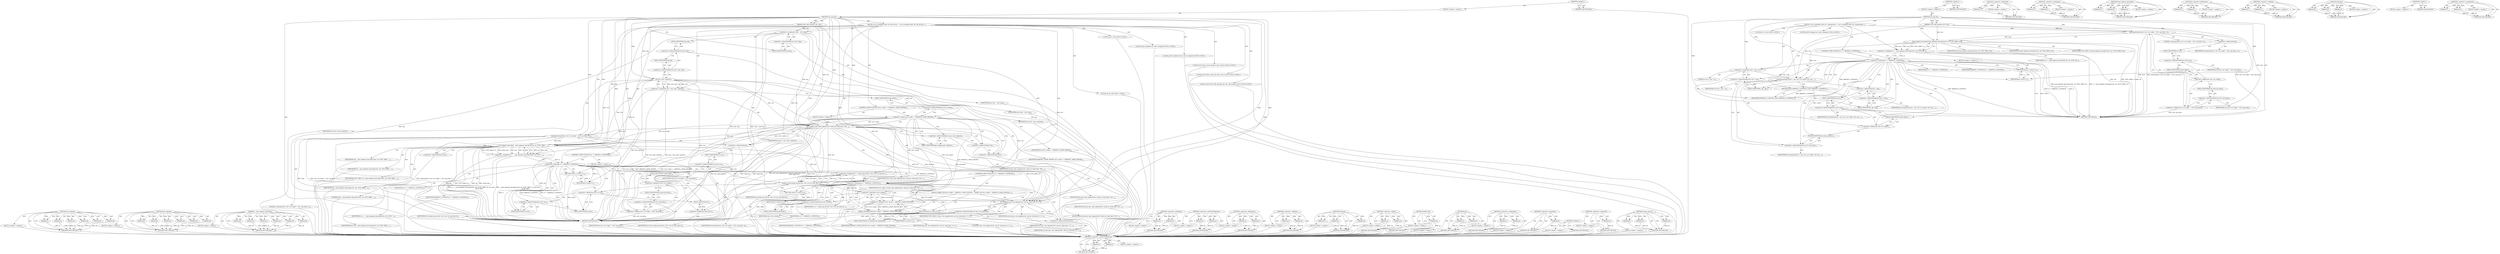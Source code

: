 digraph "assign_eip_far" {
vulnerable_100 [label=<(METHOD,&lt;operator&gt;.indirectFieldAccess)>];
vulnerable_101 [label=<(PARAM,p1)>];
vulnerable_102 [label=<(PARAM,p2)>];
vulnerable_103 [label=<(BLOCK,&lt;empty&gt;,&lt;empty&gt;)>];
vulnerable_104 [label=<(METHOD_RETURN,ANY)>];
vulnerable_6 [label=<(METHOD,&lt;global&gt;)<SUB>1</SUB>>];
vulnerable_7 [label=<(BLOCK,&lt;empty&gt;,&lt;empty&gt;)<SUB>1</SUB>>];
vulnerable_8 [label=<(METHOD,em_jmp_far)<SUB>1</SUB>>];
vulnerable_9 [label=<(PARAM,struct x86_emulate_ctxt *ctxt)<SUB>1</SUB>>];
vulnerable_10 [label=<(BLOCK,{
 	int rc;
	unsigned short sel;
 
 	memcpy(&amp;se...,{
 	int rc;
	unsigned short sel;
 
 	memcpy(&amp;se...)<SUB>2</SUB>>];
vulnerable_11 [label="<(LOCAL,int rc: int)<SUB>3</SUB>>"];
vulnerable_12 [label="<(LOCAL,short unsigned sel: short unsigned)<SUB>4</SUB>>"];
vulnerable_13 [label=<(memcpy,memcpy(&amp;sel, ctxt-&gt;src.valptr + ctxt-&gt;op_bytes, 2))<SUB>6</SUB>>];
vulnerable_14 [label=<(&lt;operator&gt;.addressOf,&amp;sel)<SUB>6</SUB>>];
vulnerable_15 [label=<(IDENTIFIER,sel,memcpy(&amp;sel, ctxt-&gt;src.valptr + ctxt-&gt;op_bytes, 2))<SUB>6</SUB>>];
vulnerable_16 [label=<(&lt;operator&gt;.addition,ctxt-&gt;src.valptr + ctxt-&gt;op_bytes)<SUB>6</SUB>>];
vulnerable_17 [label=<(&lt;operator&gt;.fieldAccess,ctxt-&gt;src.valptr)<SUB>6</SUB>>];
vulnerable_18 [label=<(&lt;operator&gt;.indirectFieldAccess,ctxt-&gt;src)<SUB>6</SUB>>];
vulnerable_19 [label=<(IDENTIFIER,ctxt,ctxt-&gt;src.valptr + ctxt-&gt;op_bytes)<SUB>6</SUB>>];
vulnerable_20 [label=<(FIELD_IDENTIFIER,src,src)<SUB>6</SUB>>];
vulnerable_21 [label=<(FIELD_IDENTIFIER,valptr,valptr)<SUB>6</SUB>>];
vulnerable_22 [label=<(&lt;operator&gt;.indirectFieldAccess,ctxt-&gt;op_bytes)<SUB>6</SUB>>];
vulnerable_23 [label=<(IDENTIFIER,ctxt,ctxt-&gt;src.valptr + ctxt-&gt;op_bytes)<SUB>6</SUB>>];
vulnerable_24 [label=<(FIELD_IDENTIFIER,op_bytes,op_bytes)<SUB>6</SUB>>];
vulnerable_25 [label=<(LITERAL,2,memcpy(&amp;sel, ctxt-&gt;src.valptr + ctxt-&gt;op_bytes, 2))<SUB>6</SUB>>];
vulnerable_26 [label=<(&lt;operator&gt;.assignment,rc = load_segment_descriptor(ctxt, sel, VCPU_SR...)<SUB>8</SUB>>];
vulnerable_27 [label=<(IDENTIFIER,rc,rc = load_segment_descriptor(ctxt, sel, VCPU_SR...)<SUB>8</SUB>>];
vulnerable_28 [label=<(load_segment_descriptor,load_segment_descriptor(ctxt, sel, VCPU_SREG_CS))<SUB>8</SUB>>];
vulnerable_29 [label=<(IDENTIFIER,ctxt,load_segment_descriptor(ctxt, sel, VCPU_SREG_CS))<SUB>8</SUB>>];
vulnerable_30 [label=<(IDENTIFIER,sel,load_segment_descriptor(ctxt, sel, VCPU_SREG_CS))<SUB>8</SUB>>];
vulnerable_31 [label=<(IDENTIFIER,VCPU_SREG_CS,load_segment_descriptor(ctxt, sel, VCPU_SREG_CS))<SUB>8</SUB>>];
vulnerable_32 [label=<(CONTROL_STRUCTURE,IF,if (rc != X86EMUL_CONTINUE))<SUB>9</SUB>>];
vulnerable_33 [label=<(&lt;operator&gt;.notEquals,rc != X86EMUL_CONTINUE)<SUB>9</SUB>>];
vulnerable_34 [label=<(IDENTIFIER,rc,rc != X86EMUL_CONTINUE)<SUB>9</SUB>>];
vulnerable_35 [label=<(IDENTIFIER,X86EMUL_CONTINUE,rc != X86EMUL_CONTINUE)<SUB>9</SUB>>];
vulnerable_36 [label=<(BLOCK,&lt;empty&gt;,&lt;empty&gt;)<SUB>10</SUB>>];
vulnerable_37 [label=<(RETURN,return rc;,return rc;)<SUB>10</SUB>>];
vulnerable_38 [label=<(IDENTIFIER,rc,return rc;)<SUB>10</SUB>>];
vulnerable_39 [label=<(&lt;operator&gt;.assignment,ctxt-&gt;_eip = 0)<SUB>12</SUB>>];
vulnerable_40 [label=<(&lt;operator&gt;.indirectFieldAccess,ctxt-&gt;_eip)<SUB>12</SUB>>];
vulnerable_41 [label=<(IDENTIFIER,ctxt,ctxt-&gt;_eip = 0)<SUB>12</SUB>>];
vulnerable_42 [label=<(FIELD_IDENTIFIER,_eip,_eip)<SUB>12</SUB>>];
vulnerable_43 [label=<(LITERAL,0,ctxt-&gt;_eip = 0)<SUB>12</SUB>>];
vulnerable_44 [label=<(memcpy,memcpy(&amp;ctxt-&gt;_eip, ctxt-&gt;src.valptr, ctxt-&gt;op_...)<SUB>13</SUB>>];
vulnerable_45 [label=<(&lt;operator&gt;.addressOf,&amp;ctxt-&gt;_eip)<SUB>13</SUB>>];
vulnerable_46 [label=<(&lt;operator&gt;.indirectFieldAccess,ctxt-&gt;_eip)<SUB>13</SUB>>];
vulnerable_47 [label=<(IDENTIFIER,ctxt,memcpy(&amp;ctxt-&gt;_eip, ctxt-&gt;src.valptr, ctxt-&gt;op_...)<SUB>13</SUB>>];
vulnerable_48 [label=<(FIELD_IDENTIFIER,_eip,_eip)<SUB>13</SUB>>];
vulnerable_49 [label=<(&lt;operator&gt;.fieldAccess,ctxt-&gt;src.valptr)<SUB>13</SUB>>];
vulnerable_50 [label=<(&lt;operator&gt;.indirectFieldAccess,ctxt-&gt;src)<SUB>13</SUB>>];
vulnerable_51 [label=<(IDENTIFIER,ctxt,memcpy(&amp;ctxt-&gt;_eip, ctxt-&gt;src.valptr, ctxt-&gt;op_...)<SUB>13</SUB>>];
vulnerable_52 [label=<(FIELD_IDENTIFIER,src,src)<SUB>13</SUB>>];
vulnerable_53 [label=<(FIELD_IDENTIFIER,valptr,valptr)<SUB>13</SUB>>];
vulnerable_54 [label=<(&lt;operator&gt;.indirectFieldAccess,ctxt-&gt;op_bytes)<SUB>13</SUB>>];
vulnerable_55 [label=<(IDENTIFIER,ctxt,memcpy(&amp;ctxt-&gt;_eip, ctxt-&gt;src.valptr, ctxt-&gt;op_...)<SUB>13</SUB>>];
vulnerable_56 [label=<(FIELD_IDENTIFIER,op_bytes,op_bytes)<SUB>13</SUB>>];
vulnerable_57 [label=<(RETURN,return X86EMUL_CONTINUE;,return X86EMUL_CONTINUE;)<SUB>14</SUB>>];
vulnerable_58 [label=<(IDENTIFIER,X86EMUL_CONTINUE,return X86EMUL_CONTINUE;)<SUB>14</SUB>>];
vulnerable_59 [label=<(METHOD_RETURN,int)<SUB>1</SUB>>];
vulnerable_61 [label=<(METHOD_RETURN,ANY)<SUB>1</SUB>>];
vulnerable_86 [label=<(METHOD,&lt;operator&gt;.addressOf)>];
vulnerable_87 [label=<(PARAM,p1)>];
vulnerable_88 [label=<(BLOCK,&lt;empty&gt;,&lt;empty&gt;)>];
vulnerable_89 [label=<(METHOD_RETURN,ANY)>];
vulnerable_116 [label=<(METHOD,&lt;operator&gt;.notEquals)>];
vulnerable_117 [label=<(PARAM,p1)>];
vulnerable_118 [label=<(PARAM,p2)>];
vulnerable_119 [label=<(BLOCK,&lt;empty&gt;,&lt;empty&gt;)>];
vulnerable_120 [label=<(METHOD_RETURN,ANY)>];
vulnerable_110 [label=<(METHOD,load_segment_descriptor)>];
vulnerable_111 [label=<(PARAM,p1)>];
vulnerable_112 [label=<(PARAM,p2)>];
vulnerable_113 [label=<(PARAM,p3)>];
vulnerable_114 [label=<(BLOCK,&lt;empty&gt;,&lt;empty&gt;)>];
vulnerable_115 [label=<(METHOD_RETURN,ANY)>];
vulnerable_95 [label=<(METHOD,&lt;operator&gt;.fieldAccess)>];
vulnerable_96 [label=<(PARAM,p1)>];
vulnerable_97 [label=<(PARAM,p2)>];
vulnerable_98 [label=<(BLOCK,&lt;empty&gt;,&lt;empty&gt;)>];
vulnerable_99 [label=<(METHOD_RETURN,ANY)>];
vulnerable_90 [label=<(METHOD,&lt;operator&gt;.addition)>];
vulnerable_91 [label=<(PARAM,p1)>];
vulnerable_92 [label=<(PARAM,p2)>];
vulnerable_93 [label=<(BLOCK,&lt;empty&gt;,&lt;empty&gt;)>];
vulnerable_94 [label=<(METHOD_RETURN,ANY)>];
vulnerable_80 [label=<(METHOD,memcpy)>];
vulnerable_81 [label=<(PARAM,p1)>];
vulnerable_82 [label=<(PARAM,p2)>];
vulnerable_83 [label=<(PARAM,p3)>];
vulnerable_84 [label=<(BLOCK,&lt;empty&gt;,&lt;empty&gt;)>];
vulnerable_85 [label=<(METHOD_RETURN,ANY)>];
vulnerable_74 [label=<(METHOD,&lt;global&gt;)<SUB>1</SUB>>];
vulnerable_75 [label=<(BLOCK,&lt;empty&gt;,&lt;empty&gt;)>];
vulnerable_76 [label=<(METHOD_RETURN,ANY)>];
vulnerable_105 [label=<(METHOD,&lt;operator&gt;.assignment)>];
vulnerable_106 [label=<(PARAM,p1)>];
vulnerable_107 [label=<(PARAM,p2)>];
vulnerable_108 [label=<(BLOCK,&lt;empty&gt;,&lt;empty&gt;)>];
vulnerable_109 [label=<(METHOD_RETURN,ANY)>];
fixed_224 [label=<(METHOD,set_segment)>];
fixed_225 [label=<(PARAM,p1)>];
fixed_226 [label=<(PARAM,p2)>];
fixed_227 [label=<(PARAM,p3)>];
fixed_228 [label=<(PARAM,p4)>];
fixed_229 [label=<(PARAM,p5)>];
fixed_230 [label=<(PARAM,p6)>];
fixed_231 [label=<(BLOCK,&lt;empty&gt;,&lt;empty&gt;)>];
fixed_232 [label=<(METHOD_RETURN,ANY)>];
fixed_167 [label=<(METHOD,get_segment)>];
fixed_168 [label=<(PARAM,p1)>];
fixed_169 [label=<(PARAM,p2)>];
fixed_170 [label=<(PARAM,p3)>];
fixed_171 [label=<(PARAM,p4)>];
fixed_172 [label=<(PARAM,p5)>];
fixed_173 [label=<(PARAM,p6)>];
fixed_174 [label=<(BLOCK,&lt;empty&gt;,&lt;empty&gt;)>];
fixed_175 [label=<(METHOD_RETURN,ANY)>];
fixed_196 [label=<(METHOD,__load_segment_descriptor)>];
fixed_197 [label=<(PARAM,p1)>];
fixed_198 [label=<(PARAM,p2)>];
fixed_199 [label=<(PARAM,p3)>];
fixed_200 [label=<(PARAM,p4)>];
fixed_201 [label=<(PARAM,p5)>];
fixed_202 [label=<(PARAM,p6)>];
fixed_203 [label=<(BLOCK,&lt;empty&gt;,&lt;empty&gt;)>];
fixed_204 [label=<(METHOD_RETURN,ANY)>];
fixed_6 [label=<(METHOD,&lt;global&gt;)<SUB>1</SUB>>];
fixed_7 [label=<(BLOCK,&lt;empty&gt;,&lt;empty&gt;)<SUB>1</SUB>>];
fixed_8 [label=<(METHOD,em_jmp_far)<SUB>1</SUB>>];
fixed_9 [label=<(PARAM,struct x86_emulate_ctxt *ctxt)<SUB>1</SUB>>];
fixed_10 [label=<(BLOCK,{
 	int rc;
	unsigned short sel, old_sel;
	stru...,{
 	int rc;
	unsigned short sel, old_sel;
	stru...)<SUB>2</SUB>>];
fixed_11 [label="<(LOCAL,int rc: int)<SUB>3</SUB>>"];
fixed_12 [label="<(LOCAL,short unsigned sel: short unsigned)<SUB>4</SUB>>"];
fixed_13 [label="<(LOCAL,short unsigned old_sel: short unsigned)<SUB>4</SUB>>"];
fixed_14 [label="<(LOCAL,struct desc_struct old_desc: desc_struct)<SUB>5</SUB>>"];
fixed_15 [label="<(LOCAL,struct desc_struct new_desc: desc_struct)<SUB>5</SUB>>"];
fixed_16 [label="<(LOCAL,const struct x86_emulate_ops* ops: x86_emulate_ops*)<SUB>6</SUB>>"];
fixed_17 [label=<(&lt;operator&gt;.assignment,*ops = ctxt-&gt;ops)<SUB>6</SUB>>];
fixed_18 [label=<(IDENTIFIER,ops,*ops = ctxt-&gt;ops)<SUB>6</SUB>>];
fixed_19 [label=<(&lt;operator&gt;.indirectFieldAccess,ctxt-&gt;ops)<SUB>6</SUB>>];
fixed_20 [label=<(IDENTIFIER,ctxt,*ops = ctxt-&gt;ops)<SUB>6</SUB>>];
fixed_21 [label=<(FIELD_IDENTIFIER,ops,ops)<SUB>6</SUB>>];
fixed_22 [label="<(LOCAL,u8 cpl: u8)<SUB>7</SUB>>"];
fixed_23 [label=<(&lt;operator&gt;.assignment,cpl = ctxt-&gt;ops-&gt;cpl(ctxt))<SUB>7</SUB>>];
fixed_24 [label=<(IDENTIFIER,cpl,cpl = ctxt-&gt;ops-&gt;cpl(ctxt))<SUB>7</SUB>>];
fixed_25 [label=<(cpl,ctxt-&gt;ops-&gt;cpl(ctxt))<SUB>7</SUB>>];
fixed_26 [label=<(&lt;operator&gt;.indirectFieldAccess,ctxt-&gt;ops-&gt;cpl)<SUB>7</SUB>>];
fixed_27 [label=<(&lt;operator&gt;.indirectFieldAccess,ctxt-&gt;ops)<SUB>7</SUB>>];
fixed_28 [label=<(IDENTIFIER,ctxt,ctxt-&gt;ops-&gt;cpl(ctxt))<SUB>7</SUB>>];
fixed_29 [label=<(FIELD_IDENTIFIER,ops,ops)<SUB>7</SUB>>];
fixed_30 [label=<(FIELD_IDENTIFIER,cpl,cpl)<SUB>7</SUB>>];
fixed_31 [label=<(IDENTIFIER,ctxt,ctxt-&gt;ops-&gt;cpl(ctxt))<SUB>7</SUB>>];
fixed_32 [label=<(CONTROL_STRUCTURE,IF,if (ctxt-&gt;mode == X86EMUL_MODE_PROT64))<SUB>10</SUB>>];
fixed_33 [label=<(&lt;operator&gt;.equals,ctxt-&gt;mode == X86EMUL_MODE_PROT64)<SUB>10</SUB>>];
fixed_34 [label=<(&lt;operator&gt;.indirectFieldAccess,ctxt-&gt;mode)<SUB>10</SUB>>];
fixed_35 [label=<(IDENTIFIER,ctxt,ctxt-&gt;mode == X86EMUL_MODE_PROT64)<SUB>10</SUB>>];
fixed_36 [label=<(FIELD_IDENTIFIER,mode,mode)<SUB>10</SUB>>];
fixed_37 [label=<(IDENTIFIER,X86EMUL_MODE_PROT64,ctxt-&gt;mode == X86EMUL_MODE_PROT64)<SUB>10</SUB>>];
fixed_38 [label=<(BLOCK,&lt;empty&gt;,&lt;empty&gt;)<SUB>11</SUB>>];
fixed_39 [label=<(get_segment,ops-&gt;get_segment(ctxt, &amp;old_sel, &amp;old_desc, NUL...)<SUB>11</SUB>>];
fixed_40 [label=<(&lt;operator&gt;.indirectFieldAccess,ops-&gt;get_segment)<SUB>11</SUB>>];
fixed_41 [label=<(IDENTIFIER,ops,ops-&gt;get_segment(ctxt, &amp;old_sel, &amp;old_desc, NUL...)<SUB>11</SUB>>];
fixed_42 [label=<(FIELD_IDENTIFIER,get_segment,get_segment)<SUB>11</SUB>>];
fixed_43 [label=<(IDENTIFIER,ctxt,ops-&gt;get_segment(ctxt, &amp;old_sel, &amp;old_desc, NUL...)<SUB>11</SUB>>];
fixed_44 [label=<(&lt;operator&gt;.addressOf,&amp;old_sel)<SUB>11</SUB>>];
fixed_45 [label=<(IDENTIFIER,old_sel,ops-&gt;get_segment(ctxt, &amp;old_sel, &amp;old_desc, NUL...)<SUB>11</SUB>>];
fixed_46 [label=<(&lt;operator&gt;.addressOf,&amp;old_desc)<SUB>11</SUB>>];
fixed_47 [label=<(IDENTIFIER,old_desc,ops-&gt;get_segment(ctxt, &amp;old_sel, &amp;old_desc, NUL...)<SUB>11</SUB>>];
fixed_48 [label=<(IDENTIFIER,NULL,ops-&gt;get_segment(ctxt, &amp;old_sel, &amp;old_desc, NUL...)<SUB>11</SUB>>];
fixed_49 [label=<(IDENTIFIER,VCPU_SREG_CS,ops-&gt;get_segment(ctxt, &amp;old_sel, &amp;old_desc, NUL...)<SUB>12</SUB>>];
fixed_50 [label=<(memcpy,memcpy(&amp;sel, ctxt-&gt;src.valptr + ctxt-&gt;op_bytes, 2))<SUB>14</SUB>>];
fixed_51 [label=<(&lt;operator&gt;.addressOf,&amp;sel)<SUB>14</SUB>>];
fixed_52 [label=<(IDENTIFIER,sel,memcpy(&amp;sel, ctxt-&gt;src.valptr + ctxt-&gt;op_bytes, 2))<SUB>14</SUB>>];
fixed_53 [label=<(&lt;operator&gt;.addition,ctxt-&gt;src.valptr + ctxt-&gt;op_bytes)<SUB>14</SUB>>];
fixed_54 [label=<(&lt;operator&gt;.fieldAccess,ctxt-&gt;src.valptr)<SUB>14</SUB>>];
fixed_55 [label=<(&lt;operator&gt;.indirectFieldAccess,ctxt-&gt;src)<SUB>14</SUB>>];
fixed_56 [label=<(IDENTIFIER,ctxt,ctxt-&gt;src.valptr + ctxt-&gt;op_bytes)<SUB>14</SUB>>];
fixed_57 [label=<(FIELD_IDENTIFIER,src,src)<SUB>14</SUB>>];
fixed_58 [label=<(FIELD_IDENTIFIER,valptr,valptr)<SUB>14</SUB>>];
fixed_59 [label=<(&lt;operator&gt;.indirectFieldAccess,ctxt-&gt;op_bytes)<SUB>14</SUB>>];
fixed_60 [label=<(IDENTIFIER,ctxt,ctxt-&gt;src.valptr + ctxt-&gt;op_bytes)<SUB>14</SUB>>];
fixed_61 [label=<(FIELD_IDENTIFIER,op_bytes,op_bytes)<SUB>14</SUB>>];
fixed_62 [label=<(LITERAL,2,memcpy(&amp;sel, ctxt-&gt;src.valptr + ctxt-&gt;op_bytes, 2))<SUB>14</SUB>>];
fixed_63 [label=<(&lt;operator&gt;.assignment,rc = __load_segment_descriptor(ctxt, sel, VCPU_...)<SUB>16</SUB>>];
fixed_64 [label=<(IDENTIFIER,rc,rc = __load_segment_descriptor(ctxt, sel, VCPU_...)<SUB>16</SUB>>];
fixed_65 [label=<(__load_segment_descriptor,__load_segment_descriptor(ctxt, sel, VCPU_SREG_...)<SUB>16</SUB>>];
fixed_66 [label=<(IDENTIFIER,ctxt,__load_segment_descriptor(ctxt, sel, VCPU_SREG_...)<SUB>16</SUB>>];
fixed_67 [label=<(IDENTIFIER,sel,__load_segment_descriptor(ctxt, sel, VCPU_SREG_...)<SUB>16</SUB>>];
fixed_68 [label=<(IDENTIFIER,VCPU_SREG_CS,__load_segment_descriptor(ctxt, sel, VCPU_SREG_...)<SUB>16</SUB>>];
fixed_69 [label=<(IDENTIFIER,cpl,__load_segment_descriptor(ctxt, sel, VCPU_SREG_...)<SUB>16</SUB>>];
fixed_70 [label=<(LITERAL,false,__load_segment_descriptor(ctxt, sel, VCPU_SREG_...)<SUB>16</SUB>>];
fixed_71 [label=<(&lt;operator&gt;.addressOf,&amp;new_desc)<SUB>17</SUB>>];
fixed_72 [label=<(IDENTIFIER,new_desc,__load_segment_descriptor(ctxt, sel, VCPU_SREG_...)<SUB>17</SUB>>];
fixed_73 [label=<(CONTROL_STRUCTURE,IF,if (rc != X86EMUL_CONTINUE))<SUB>18</SUB>>];
fixed_74 [label=<(&lt;operator&gt;.notEquals,rc != X86EMUL_CONTINUE)<SUB>18</SUB>>];
fixed_75 [label=<(IDENTIFIER,rc,rc != X86EMUL_CONTINUE)<SUB>18</SUB>>];
fixed_76 [label=<(IDENTIFIER,X86EMUL_CONTINUE,rc != X86EMUL_CONTINUE)<SUB>18</SUB>>];
fixed_77 [label=<(BLOCK,&lt;empty&gt;,&lt;empty&gt;)<SUB>19</SUB>>];
fixed_78 [label=<(RETURN,return rc;,return rc;)<SUB>19</SUB>>];
fixed_79 [label=<(IDENTIFIER,rc,return rc;)<SUB>19</SUB>>];
fixed_80 [label=<(&lt;operator&gt;.assignment,rc = assign_eip_far(ctxt, ctxt-&gt;src.val, new_de...)<SUB>21</SUB>>];
fixed_81 [label=<(IDENTIFIER,rc,rc = assign_eip_far(ctxt, ctxt-&gt;src.val, new_de...)<SUB>21</SUB>>];
fixed_82 [label=<(assign_eip_far,assign_eip_far(ctxt, ctxt-&gt;src.val, new_desc.l))<SUB>21</SUB>>];
fixed_83 [label=<(IDENTIFIER,ctxt,assign_eip_far(ctxt, ctxt-&gt;src.val, new_desc.l))<SUB>21</SUB>>];
fixed_84 [label=<(&lt;operator&gt;.fieldAccess,ctxt-&gt;src.val)<SUB>21</SUB>>];
fixed_85 [label=<(&lt;operator&gt;.indirectFieldAccess,ctxt-&gt;src)<SUB>21</SUB>>];
fixed_86 [label=<(IDENTIFIER,ctxt,assign_eip_far(ctxt, ctxt-&gt;src.val, new_desc.l))<SUB>21</SUB>>];
fixed_87 [label=<(FIELD_IDENTIFIER,src,src)<SUB>21</SUB>>];
fixed_88 [label=<(FIELD_IDENTIFIER,val,val)<SUB>21</SUB>>];
fixed_89 [label=<(&lt;operator&gt;.fieldAccess,new_desc.l)<SUB>21</SUB>>];
fixed_90 [label=<(IDENTIFIER,new_desc,assign_eip_far(ctxt, ctxt-&gt;src.val, new_desc.l))<SUB>21</SUB>>];
fixed_91 [label=<(FIELD_IDENTIFIER,l,l)<SUB>21</SUB>>];
fixed_92 [label=<(CONTROL_STRUCTURE,IF,if (rc != X86EMUL_CONTINUE))<SUB>22</SUB>>];
fixed_93 [label=<(&lt;operator&gt;.notEquals,rc != X86EMUL_CONTINUE)<SUB>22</SUB>>];
fixed_94 [label=<(IDENTIFIER,rc,rc != X86EMUL_CONTINUE)<SUB>22</SUB>>];
fixed_95 [label=<(IDENTIFIER,X86EMUL_CONTINUE,rc != X86EMUL_CONTINUE)<SUB>22</SUB>>];
fixed_96 [label=<(BLOCK,{
		WARN_ON(!ctxt-&gt;mode != X86EMUL_MODE_PROT64)...,{
		WARN_ON(!ctxt-&gt;mode != X86EMUL_MODE_PROT64)...)<SUB>22</SUB>>];
fixed_97 [label=<(WARN_ON,WARN_ON(!ctxt-&gt;mode != X86EMUL_MODE_PROT64))<SUB>23</SUB>>];
fixed_98 [label=<(&lt;operator&gt;.notEquals,!ctxt-&gt;mode != X86EMUL_MODE_PROT64)<SUB>23</SUB>>];
fixed_99 [label=<(&lt;operator&gt;.logicalNot,!ctxt-&gt;mode)<SUB>23</SUB>>];
fixed_100 [label=<(&lt;operator&gt;.indirectFieldAccess,ctxt-&gt;mode)<SUB>23</SUB>>];
fixed_101 [label=<(IDENTIFIER,ctxt,!ctxt-&gt;mode)<SUB>23</SUB>>];
fixed_102 [label=<(FIELD_IDENTIFIER,mode,mode)<SUB>23</SUB>>];
fixed_103 [label=<(IDENTIFIER,X86EMUL_MODE_PROT64,!ctxt-&gt;mode != X86EMUL_MODE_PROT64)<SUB>23</SUB>>];
fixed_104 [label=<(set_segment,ops-&gt;set_segment(ctxt, old_sel, &amp;old_desc, 0, V...)<SUB>25</SUB>>];
fixed_105 [label=<(&lt;operator&gt;.indirectFieldAccess,ops-&gt;set_segment)<SUB>25</SUB>>];
fixed_106 [label=<(IDENTIFIER,ops,ops-&gt;set_segment(ctxt, old_sel, &amp;old_desc, 0, V...)<SUB>25</SUB>>];
fixed_107 [label=<(FIELD_IDENTIFIER,set_segment,set_segment)<SUB>25</SUB>>];
fixed_108 [label=<(IDENTIFIER,ctxt,ops-&gt;set_segment(ctxt, old_sel, &amp;old_desc, 0, V...)<SUB>25</SUB>>];
fixed_109 [label=<(IDENTIFIER,old_sel,ops-&gt;set_segment(ctxt, old_sel, &amp;old_desc, 0, V...)<SUB>25</SUB>>];
fixed_110 [label=<(&lt;operator&gt;.addressOf,&amp;old_desc)<SUB>25</SUB>>];
fixed_111 [label=<(IDENTIFIER,old_desc,ops-&gt;set_segment(ctxt, old_sel, &amp;old_desc, 0, V...)<SUB>25</SUB>>];
fixed_112 [label=<(LITERAL,0,ops-&gt;set_segment(ctxt, old_sel, &amp;old_desc, 0, V...)<SUB>25</SUB>>];
fixed_113 [label=<(IDENTIFIER,VCPU_SREG_CS,ops-&gt;set_segment(ctxt, old_sel, &amp;old_desc, 0, V...)<SUB>25</SUB>>];
fixed_114 [label=<(RETURN,return rc;,return rc;)<SUB>26</SUB>>];
fixed_115 [label=<(IDENTIFIER,rc,return rc;)<SUB>26</SUB>>];
fixed_116 [label=<(RETURN,return rc;,return rc;)<SUB>28</SUB>>];
fixed_117 [label=<(IDENTIFIER,rc,return rc;)<SUB>28</SUB>>];
fixed_118 [label=<(METHOD_RETURN,int)<SUB>1</SUB>>];
fixed_120 [label=<(METHOD_RETURN,ANY)<SUB>1</SUB>>];
fixed_205 [label=<(METHOD,&lt;operator&gt;.notEquals)>];
fixed_206 [label=<(PARAM,p1)>];
fixed_207 [label=<(PARAM,p2)>];
fixed_208 [label=<(BLOCK,&lt;empty&gt;,&lt;empty&gt;)>];
fixed_209 [label=<(METHOD_RETURN,ANY)>];
fixed_152 [label=<(METHOD,&lt;operator&gt;.indirectFieldAccess)>];
fixed_153 [label=<(PARAM,p1)>];
fixed_154 [label=<(PARAM,p2)>];
fixed_155 [label=<(BLOCK,&lt;empty&gt;,&lt;empty&gt;)>];
fixed_156 [label=<(METHOD_RETURN,ANY)>];
fixed_191 [label=<(METHOD,&lt;operator&gt;.fieldAccess)>];
fixed_192 [label=<(PARAM,p1)>];
fixed_193 [label=<(PARAM,p2)>];
fixed_194 [label=<(BLOCK,&lt;empty&gt;,&lt;empty&gt;)>];
fixed_195 [label=<(METHOD_RETURN,ANY)>];
fixed_186 [label=<(METHOD,&lt;operator&gt;.addition)>];
fixed_187 [label=<(PARAM,p1)>];
fixed_188 [label=<(PARAM,p2)>];
fixed_189 [label=<(BLOCK,&lt;empty&gt;,&lt;empty&gt;)>];
fixed_190 [label=<(METHOD_RETURN,ANY)>];
fixed_180 [label=<(METHOD,memcpy)>];
fixed_181 [label=<(PARAM,p1)>];
fixed_182 [label=<(PARAM,p2)>];
fixed_183 [label=<(PARAM,p3)>];
fixed_184 [label=<(BLOCK,&lt;empty&gt;,&lt;empty&gt;)>];
fixed_185 [label=<(METHOD_RETURN,ANY)>];
fixed_162 [label=<(METHOD,&lt;operator&gt;.equals)>];
fixed_163 [label=<(PARAM,p1)>];
fixed_164 [label=<(PARAM,p2)>];
fixed_165 [label=<(BLOCK,&lt;empty&gt;,&lt;empty&gt;)>];
fixed_166 [label=<(METHOD_RETURN,ANY)>];
fixed_216 [label=<(METHOD,WARN_ON)>];
fixed_217 [label=<(PARAM,p1)>];
fixed_218 [label=<(BLOCK,&lt;empty&gt;,&lt;empty&gt;)>];
fixed_219 [label=<(METHOD_RETURN,ANY)>];
fixed_157 [label=<(METHOD,cpl)>];
fixed_158 [label=<(PARAM,p1)>];
fixed_159 [label=<(PARAM,p2)>];
fixed_160 [label=<(BLOCK,&lt;empty&gt;,&lt;empty&gt;)>];
fixed_161 [label=<(METHOD_RETURN,ANY)>];
fixed_147 [label=<(METHOD,&lt;operator&gt;.assignment)>];
fixed_148 [label=<(PARAM,p1)>];
fixed_149 [label=<(PARAM,p2)>];
fixed_150 [label=<(BLOCK,&lt;empty&gt;,&lt;empty&gt;)>];
fixed_151 [label=<(METHOD_RETURN,ANY)>];
fixed_141 [label=<(METHOD,&lt;global&gt;)<SUB>1</SUB>>];
fixed_142 [label=<(BLOCK,&lt;empty&gt;,&lt;empty&gt;)>];
fixed_143 [label=<(METHOD_RETURN,ANY)>];
fixed_220 [label=<(METHOD,&lt;operator&gt;.logicalNot)>];
fixed_221 [label=<(PARAM,p1)>];
fixed_222 [label=<(BLOCK,&lt;empty&gt;,&lt;empty&gt;)>];
fixed_223 [label=<(METHOD_RETURN,ANY)>];
fixed_176 [label=<(METHOD,&lt;operator&gt;.addressOf)>];
fixed_177 [label=<(PARAM,p1)>];
fixed_178 [label=<(BLOCK,&lt;empty&gt;,&lt;empty&gt;)>];
fixed_179 [label=<(METHOD_RETURN,ANY)>];
fixed_210 [label=<(METHOD,assign_eip_far)>];
fixed_211 [label=<(PARAM,p1)>];
fixed_212 [label=<(PARAM,p2)>];
fixed_213 [label=<(PARAM,p3)>];
fixed_214 [label=<(BLOCK,&lt;empty&gt;,&lt;empty&gt;)>];
fixed_215 [label=<(METHOD_RETURN,ANY)>];
vulnerable_100 -> vulnerable_101  [key=0, label="AST: "];
vulnerable_100 -> vulnerable_101  [key=1, label="DDG: "];
vulnerable_100 -> vulnerable_103  [key=0, label="AST: "];
vulnerable_100 -> vulnerable_102  [key=0, label="AST: "];
vulnerable_100 -> vulnerable_102  [key=1, label="DDG: "];
vulnerable_100 -> vulnerable_104  [key=0, label="AST: "];
vulnerable_100 -> vulnerable_104  [key=1, label="CFG: "];
vulnerable_101 -> vulnerable_104  [key=0, label="DDG: p1"];
vulnerable_102 -> vulnerable_104  [key=0, label="DDG: p2"];
vulnerable_6 -> vulnerable_7  [key=0, label="AST: "];
vulnerable_6 -> vulnerable_61  [key=0, label="AST: "];
vulnerable_6 -> vulnerable_61  [key=1, label="CFG: "];
vulnerable_7 -> vulnerable_8  [key=0, label="AST: "];
vulnerable_8 -> vulnerable_9  [key=0, label="AST: "];
vulnerable_8 -> vulnerable_9  [key=1, label="DDG: "];
vulnerable_8 -> vulnerable_10  [key=0, label="AST: "];
vulnerable_8 -> vulnerable_59  [key=0, label="AST: "];
vulnerable_8 -> vulnerable_14  [key=0, label="CFG: "];
vulnerable_8 -> vulnerable_39  [key=0, label="DDG: "];
vulnerable_8 -> vulnerable_13  [key=0, label="DDG: "];
vulnerable_8 -> vulnerable_58  [key=0, label="DDG: "];
vulnerable_8 -> vulnerable_28  [key=0, label="DDG: "];
vulnerable_8 -> vulnerable_33  [key=0, label="DDG: "];
vulnerable_8 -> vulnerable_38  [key=0, label="DDG: "];
vulnerable_9 -> vulnerable_13  [key=0, label="DDG: ctxt"];
vulnerable_9 -> vulnerable_44  [key=0, label="DDG: ctxt"];
vulnerable_9 -> vulnerable_16  [key=0, label="DDG: ctxt"];
vulnerable_9 -> vulnerable_28  [key=0, label="DDG: ctxt"];
vulnerable_10 -> vulnerable_11  [key=0, label="AST: "];
vulnerable_10 -> vulnerable_12  [key=0, label="AST: "];
vulnerable_10 -> vulnerable_13  [key=0, label="AST: "];
vulnerable_10 -> vulnerable_26  [key=0, label="AST: "];
vulnerable_10 -> vulnerable_32  [key=0, label="AST: "];
vulnerable_10 -> vulnerable_39  [key=0, label="AST: "];
vulnerable_10 -> vulnerable_44  [key=0, label="AST: "];
vulnerable_10 -> vulnerable_57  [key=0, label="AST: "];
vulnerable_13 -> vulnerable_14  [key=0, label="AST: "];
vulnerable_13 -> vulnerable_16  [key=0, label="AST: "];
vulnerable_13 -> vulnerable_25  [key=0, label="AST: "];
vulnerable_13 -> vulnerable_28  [key=0, label="CFG: "];
vulnerable_13 -> vulnerable_28  [key=1, label="DDG: &amp;sel"];
vulnerable_13 -> vulnerable_59  [key=0, label="DDG: &amp;sel"];
vulnerable_13 -> vulnerable_59  [key=1, label="DDG: ctxt-&gt;src.valptr + ctxt-&gt;op_bytes"];
vulnerable_13 -> vulnerable_59  [key=2, label="DDG: memcpy(&amp;sel, ctxt-&gt;src.valptr + ctxt-&gt;op_bytes, 2)"];
vulnerable_14 -> vulnerable_15  [key=0, label="AST: "];
vulnerable_14 -> vulnerable_20  [key=0, label="CFG: "];
vulnerable_16 -> vulnerable_17  [key=0, label="AST: "];
vulnerable_16 -> vulnerable_22  [key=0, label="AST: "];
vulnerable_16 -> vulnerable_13  [key=0, label="CFG: "];
vulnerable_16 -> vulnerable_59  [key=0, label="DDG: ctxt-&gt;op_bytes"];
vulnerable_17 -> vulnerable_18  [key=0, label="AST: "];
vulnerable_17 -> vulnerable_21  [key=0, label="AST: "];
vulnerable_17 -> vulnerable_24  [key=0, label="CFG: "];
vulnerable_18 -> vulnerable_19  [key=0, label="AST: "];
vulnerable_18 -> vulnerable_20  [key=0, label="AST: "];
vulnerable_18 -> vulnerable_21  [key=0, label="CFG: "];
vulnerable_20 -> vulnerable_18  [key=0, label="CFG: "];
vulnerable_21 -> vulnerable_17  [key=0, label="CFG: "];
vulnerable_22 -> vulnerable_23  [key=0, label="AST: "];
vulnerable_22 -> vulnerable_24  [key=0, label="AST: "];
vulnerable_22 -> vulnerable_16  [key=0, label="CFG: "];
vulnerable_24 -> vulnerable_22  [key=0, label="CFG: "];
vulnerable_26 -> vulnerable_27  [key=0, label="AST: "];
vulnerable_26 -> vulnerable_28  [key=0, label="AST: "];
vulnerable_26 -> vulnerable_33  [key=0, label="CFG: "];
vulnerable_26 -> vulnerable_33  [key=1, label="DDG: rc"];
vulnerable_26 -> vulnerable_59  [key=0, label="DDG: load_segment_descriptor(ctxt, sel, VCPU_SREG_CS)"];
vulnerable_26 -> vulnerable_59  [key=1, label="DDG: rc = load_segment_descriptor(ctxt, sel, VCPU_SREG_CS)"];
vulnerable_28 -> vulnerable_29  [key=0, label="AST: "];
vulnerable_28 -> vulnerable_30  [key=0, label="AST: "];
vulnerable_28 -> vulnerable_31  [key=0, label="AST: "];
vulnerable_28 -> vulnerable_26  [key=0, label="CFG: "];
vulnerable_28 -> vulnerable_26  [key=1, label="DDG: ctxt"];
vulnerable_28 -> vulnerable_26  [key=2, label="DDG: sel"];
vulnerable_28 -> vulnerable_26  [key=3, label="DDG: VCPU_SREG_CS"];
vulnerable_28 -> vulnerable_59  [key=0, label="DDG: ctxt"];
vulnerable_28 -> vulnerable_59  [key=1, label="DDG: sel"];
vulnerable_28 -> vulnerable_59  [key=2, label="DDG: VCPU_SREG_CS"];
vulnerable_28 -> vulnerable_44  [key=0, label="DDG: ctxt"];
vulnerable_32 -> vulnerable_33  [key=0, label="AST: "];
vulnerable_32 -> vulnerable_36  [key=0, label="AST: "];
vulnerable_33 -> vulnerable_34  [key=0, label="AST: "];
vulnerable_33 -> vulnerable_35  [key=0, label="AST: "];
vulnerable_33 -> vulnerable_37  [key=0, label="CFG: "];
vulnerable_33 -> vulnerable_37  [key=1, label="CDG: "];
vulnerable_33 -> vulnerable_42  [key=0, label="CFG: "];
vulnerable_33 -> vulnerable_42  [key=1, label="CDG: "];
vulnerable_33 -> vulnerable_59  [key=0, label="DDG: rc"];
vulnerable_33 -> vulnerable_59  [key=1, label="DDG: X86EMUL_CONTINUE"];
vulnerable_33 -> vulnerable_59  [key=2, label="DDG: rc != X86EMUL_CONTINUE"];
vulnerable_33 -> vulnerable_58  [key=0, label="DDG: X86EMUL_CONTINUE"];
vulnerable_33 -> vulnerable_38  [key=0, label="DDG: rc"];
vulnerable_33 -> vulnerable_40  [key=0, label="CDG: "];
vulnerable_33 -> vulnerable_48  [key=0, label="CDG: "];
vulnerable_33 -> vulnerable_49  [key=0, label="CDG: "];
vulnerable_33 -> vulnerable_50  [key=0, label="CDG: "];
vulnerable_33 -> vulnerable_57  [key=0, label="CDG: "];
vulnerable_33 -> vulnerable_44  [key=0, label="CDG: "];
vulnerable_33 -> vulnerable_52  [key=0, label="CDG: "];
vulnerable_33 -> vulnerable_46  [key=0, label="CDG: "];
vulnerable_33 -> vulnerable_53  [key=0, label="CDG: "];
vulnerable_33 -> vulnerable_56  [key=0, label="CDG: "];
vulnerable_33 -> vulnerable_54  [key=0, label="CDG: "];
vulnerable_33 -> vulnerable_45  [key=0, label="CDG: "];
vulnerable_33 -> vulnerable_39  [key=0, label="CDG: "];
vulnerable_36 -> vulnerable_37  [key=0, label="AST: "];
vulnerable_37 -> vulnerable_38  [key=0, label="AST: "];
vulnerable_37 -> vulnerable_59  [key=0, label="CFG: "];
vulnerable_37 -> vulnerable_59  [key=1, label="DDG: &lt;RET&gt;"];
vulnerable_38 -> vulnerable_37  [key=0, label="DDG: rc"];
vulnerable_39 -> vulnerable_40  [key=0, label="AST: "];
vulnerable_39 -> vulnerable_43  [key=0, label="AST: "];
vulnerable_39 -> vulnerable_48  [key=0, label="CFG: "];
vulnerable_39 -> vulnerable_44  [key=0, label="DDG: ctxt-&gt;_eip"];
vulnerable_40 -> vulnerable_41  [key=0, label="AST: "];
vulnerable_40 -> vulnerable_42  [key=0, label="AST: "];
vulnerable_40 -> vulnerable_39  [key=0, label="CFG: "];
vulnerable_42 -> vulnerable_40  [key=0, label="CFG: "];
vulnerable_44 -> vulnerable_45  [key=0, label="AST: "];
vulnerable_44 -> vulnerable_49  [key=0, label="AST: "];
vulnerable_44 -> vulnerable_54  [key=0, label="AST: "];
vulnerable_44 -> vulnerable_57  [key=0, label="CFG: "];
vulnerable_45 -> vulnerable_46  [key=0, label="AST: "];
vulnerable_45 -> vulnerable_52  [key=0, label="CFG: "];
vulnerable_46 -> vulnerable_47  [key=0, label="AST: "];
vulnerable_46 -> vulnerable_48  [key=0, label="AST: "];
vulnerable_46 -> vulnerable_45  [key=0, label="CFG: "];
vulnerable_48 -> vulnerable_46  [key=0, label="CFG: "];
vulnerable_49 -> vulnerable_50  [key=0, label="AST: "];
vulnerable_49 -> vulnerable_53  [key=0, label="AST: "];
vulnerable_49 -> vulnerable_56  [key=0, label="CFG: "];
vulnerable_50 -> vulnerable_51  [key=0, label="AST: "];
vulnerable_50 -> vulnerable_52  [key=0, label="AST: "];
vulnerable_50 -> vulnerable_53  [key=0, label="CFG: "];
vulnerable_52 -> vulnerable_50  [key=0, label="CFG: "];
vulnerable_53 -> vulnerable_49  [key=0, label="CFG: "];
vulnerable_54 -> vulnerable_55  [key=0, label="AST: "];
vulnerable_54 -> vulnerable_56  [key=0, label="AST: "];
vulnerable_54 -> vulnerable_44  [key=0, label="CFG: "];
vulnerable_56 -> vulnerable_54  [key=0, label="CFG: "];
vulnerable_57 -> vulnerable_58  [key=0, label="AST: "];
vulnerable_57 -> vulnerable_59  [key=0, label="CFG: "];
vulnerable_57 -> vulnerable_59  [key=1, label="DDG: &lt;RET&gt;"];
vulnerable_58 -> vulnerable_57  [key=0, label="DDG: X86EMUL_CONTINUE"];
vulnerable_86 -> vulnerable_87  [key=0, label="AST: "];
vulnerable_86 -> vulnerable_87  [key=1, label="DDG: "];
vulnerable_86 -> vulnerable_88  [key=0, label="AST: "];
vulnerable_86 -> vulnerable_89  [key=0, label="AST: "];
vulnerable_86 -> vulnerable_89  [key=1, label="CFG: "];
vulnerable_87 -> vulnerable_89  [key=0, label="DDG: p1"];
vulnerable_116 -> vulnerable_117  [key=0, label="AST: "];
vulnerable_116 -> vulnerable_117  [key=1, label="DDG: "];
vulnerable_116 -> vulnerable_119  [key=0, label="AST: "];
vulnerable_116 -> vulnerable_118  [key=0, label="AST: "];
vulnerable_116 -> vulnerable_118  [key=1, label="DDG: "];
vulnerable_116 -> vulnerable_120  [key=0, label="AST: "];
vulnerable_116 -> vulnerable_120  [key=1, label="CFG: "];
vulnerable_117 -> vulnerable_120  [key=0, label="DDG: p1"];
vulnerable_118 -> vulnerable_120  [key=0, label="DDG: p2"];
vulnerable_110 -> vulnerable_111  [key=0, label="AST: "];
vulnerable_110 -> vulnerable_111  [key=1, label="DDG: "];
vulnerable_110 -> vulnerable_114  [key=0, label="AST: "];
vulnerable_110 -> vulnerable_112  [key=0, label="AST: "];
vulnerable_110 -> vulnerable_112  [key=1, label="DDG: "];
vulnerable_110 -> vulnerable_115  [key=0, label="AST: "];
vulnerable_110 -> vulnerable_115  [key=1, label="CFG: "];
vulnerable_110 -> vulnerable_113  [key=0, label="AST: "];
vulnerable_110 -> vulnerable_113  [key=1, label="DDG: "];
vulnerable_111 -> vulnerable_115  [key=0, label="DDG: p1"];
vulnerable_112 -> vulnerable_115  [key=0, label="DDG: p2"];
vulnerable_113 -> vulnerable_115  [key=0, label="DDG: p3"];
vulnerable_95 -> vulnerable_96  [key=0, label="AST: "];
vulnerable_95 -> vulnerable_96  [key=1, label="DDG: "];
vulnerable_95 -> vulnerable_98  [key=0, label="AST: "];
vulnerable_95 -> vulnerable_97  [key=0, label="AST: "];
vulnerable_95 -> vulnerable_97  [key=1, label="DDG: "];
vulnerable_95 -> vulnerable_99  [key=0, label="AST: "];
vulnerable_95 -> vulnerable_99  [key=1, label="CFG: "];
vulnerable_96 -> vulnerable_99  [key=0, label="DDG: p1"];
vulnerable_97 -> vulnerable_99  [key=0, label="DDG: p2"];
vulnerable_90 -> vulnerable_91  [key=0, label="AST: "];
vulnerable_90 -> vulnerable_91  [key=1, label="DDG: "];
vulnerable_90 -> vulnerable_93  [key=0, label="AST: "];
vulnerable_90 -> vulnerable_92  [key=0, label="AST: "];
vulnerable_90 -> vulnerable_92  [key=1, label="DDG: "];
vulnerable_90 -> vulnerable_94  [key=0, label="AST: "];
vulnerable_90 -> vulnerable_94  [key=1, label="CFG: "];
vulnerable_91 -> vulnerable_94  [key=0, label="DDG: p1"];
vulnerable_92 -> vulnerable_94  [key=0, label="DDG: p2"];
vulnerable_80 -> vulnerable_81  [key=0, label="AST: "];
vulnerable_80 -> vulnerable_81  [key=1, label="DDG: "];
vulnerable_80 -> vulnerable_84  [key=0, label="AST: "];
vulnerable_80 -> vulnerable_82  [key=0, label="AST: "];
vulnerable_80 -> vulnerable_82  [key=1, label="DDG: "];
vulnerable_80 -> vulnerable_85  [key=0, label="AST: "];
vulnerable_80 -> vulnerable_85  [key=1, label="CFG: "];
vulnerable_80 -> vulnerable_83  [key=0, label="AST: "];
vulnerable_80 -> vulnerable_83  [key=1, label="DDG: "];
vulnerable_81 -> vulnerable_85  [key=0, label="DDG: p1"];
vulnerable_82 -> vulnerable_85  [key=0, label="DDG: p2"];
vulnerable_83 -> vulnerable_85  [key=0, label="DDG: p3"];
vulnerable_74 -> vulnerable_75  [key=0, label="AST: "];
vulnerable_74 -> vulnerable_76  [key=0, label="AST: "];
vulnerable_74 -> vulnerable_76  [key=1, label="CFG: "];
vulnerable_105 -> vulnerable_106  [key=0, label="AST: "];
vulnerable_105 -> vulnerable_106  [key=1, label="DDG: "];
vulnerable_105 -> vulnerable_108  [key=0, label="AST: "];
vulnerable_105 -> vulnerable_107  [key=0, label="AST: "];
vulnerable_105 -> vulnerable_107  [key=1, label="DDG: "];
vulnerable_105 -> vulnerable_109  [key=0, label="AST: "];
vulnerable_105 -> vulnerable_109  [key=1, label="CFG: "];
vulnerable_106 -> vulnerable_109  [key=0, label="DDG: p1"];
vulnerable_107 -> vulnerable_109  [key=0, label="DDG: p2"];
fixed_224 -> fixed_225  [key=0, label="AST: "];
fixed_224 -> fixed_225  [key=1, label="DDG: "];
fixed_224 -> fixed_231  [key=0, label="AST: "];
fixed_224 -> fixed_226  [key=0, label="AST: "];
fixed_224 -> fixed_226  [key=1, label="DDG: "];
fixed_224 -> fixed_232  [key=0, label="AST: "];
fixed_224 -> fixed_232  [key=1, label="CFG: "];
fixed_224 -> fixed_227  [key=0, label="AST: "];
fixed_224 -> fixed_227  [key=1, label="DDG: "];
fixed_224 -> fixed_228  [key=0, label="AST: "];
fixed_224 -> fixed_228  [key=1, label="DDG: "];
fixed_224 -> fixed_229  [key=0, label="AST: "];
fixed_224 -> fixed_229  [key=1, label="DDG: "];
fixed_224 -> fixed_230  [key=0, label="AST: "];
fixed_224 -> fixed_230  [key=1, label="DDG: "];
fixed_225 -> fixed_232  [key=0, label="DDG: p1"];
fixed_226 -> fixed_232  [key=0, label="DDG: p2"];
fixed_227 -> fixed_232  [key=0, label="DDG: p3"];
fixed_228 -> fixed_232  [key=0, label="DDG: p4"];
fixed_229 -> fixed_232  [key=0, label="DDG: p5"];
fixed_230 -> fixed_232  [key=0, label="DDG: p6"];
fixed_231 -> vulnerable_100  [key=0];
fixed_232 -> vulnerable_100  [key=0];
fixed_167 -> fixed_168  [key=0, label="AST: "];
fixed_167 -> fixed_168  [key=1, label="DDG: "];
fixed_167 -> fixed_174  [key=0, label="AST: "];
fixed_167 -> fixed_169  [key=0, label="AST: "];
fixed_167 -> fixed_169  [key=1, label="DDG: "];
fixed_167 -> fixed_175  [key=0, label="AST: "];
fixed_167 -> fixed_175  [key=1, label="CFG: "];
fixed_167 -> fixed_170  [key=0, label="AST: "];
fixed_167 -> fixed_170  [key=1, label="DDG: "];
fixed_167 -> fixed_171  [key=0, label="AST: "];
fixed_167 -> fixed_171  [key=1, label="DDG: "];
fixed_167 -> fixed_172  [key=0, label="AST: "];
fixed_167 -> fixed_172  [key=1, label="DDG: "];
fixed_167 -> fixed_173  [key=0, label="AST: "];
fixed_167 -> fixed_173  [key=1, label="DDG: "];
fixed_168 -> fixed_175  [key=0, label="DDG: p1"];
fixed_169 -> fixed_175  [key=0, label="DDG: p2"];
fixed_170 -> fixed_175  [key=0, label="DDG: p3"];
fixed_171 -> fixed_175  [key=0, label="DDG: p4"];
fixed_172 -> fixed_175  [key=0, label="DDG: p5"];
fixed_173 -> fixed_175  [key=0, label="DDG: p6"];
fixed_174 -> vulnerable_100  [key=0];
fixed_175 -> vulnerable_100  [key=0];
fixed_196 -> fixed_197  [key=0, label="AST: "];
fixed_196 -> fixed_197  [key=1, label="DDG: "];
fixed_196 -> fixed_203  [key=0, label="AST: "];
fixed_196 -> fixed_198  [key=0, label="AST: "];
fixed_196 -> fixed_198  [key=1, label="DDG: "];
fixed_196 -> fixed_204  [key=0, label="AST: "];
fixed_196 -> fixed_204  [key=1, label="CFG: "];
fixed_196 -> fixed_199  [key=0, label="AST: "];
fixed_196 -> fixed_199  [key=1, label="DDG: "];
fixed_196 -> fixed_200  [key=0, label="AST: "];
fixed_196 -> fixed_200  [key=1, label="DDG: "];
fixed_196 -> fixed_201  [key=0, label="AST: "];
fixed_196 -> fixed_201  [key=1, label="DDG: "];
fixed_196 -> fixed_202  [key=0, label="AST: "];
fixed_196 -> fixed_202  [key=1, label="DDG: "];
fixed_197 -> fixed_204  [key=0, label="DDG: p1"];
fixed_198 -> fixed_204  [key=0, label="DDG: p2"];
fixed_199 -> fixed_204  [key=0, label="DDG: p3"];
fixed_200 -> fixed_204  [key=0, label="DDG: p4"];
fixed_201 -> fixed_204  [key=0, label="DDG: p5"];
fixed_202 -> fixed_204  [key=0, label="DDG: p6"];
fixed_203 -> vulnerable_100  [key=0];
fixed_204 -> vulnerable_100  [key=0];
fixed_6 -> fixed_7  [key=0, label="AST: "];
fixed_6 -> fixed_120  [key=0, label="AST: "];
fixed_6 -> fixed_120  [key=1, label="CFG: "];
fixed_7 -> fixed_8  [key=0, label="AST: "];
fixed_8 -> fixed_9  [key=0, label="AST: "];
fixed_8 -> fixed_9  [key=1, label="DDG: "];
fixed_8 -> fixed_10  [key=0, label="AST: "];
fixed_8 -> fixed_118  [key=0, label="AST: "];
fixed_8 -> fixed_21  [key=0, label="CFG: "];
fixed_8 -> fixed_50  [key=0, label="DDG: "];
fixed_8 -> fixed_117  [key=0, label="DDG: "];
fixed_8 -> fixed_25  [key=0, label="DDG: "];
fixed_8 -> fixed_33  [key=0, label="DDG: "];
fixed_8 -> fixed_65  [key=0, label="DDG: "];
fixed_8 -> fixed_74  [key=0, label="DDG: "];
fixed_8 -> fixed_82  [key=0, label="DDG: "];
fixed_8 -> fixed_93  [key=0, label="DDG: "];
fixed_8 -> fixed_39  [key=0, label="DDG: "];
fixed_8 -> fixed_79  [key=0, label="DDG: "];
fixed_8 -> fixed_104  [key=0, label="DDG: "];
fixed_8 -> fixed_115  [key=0, label="DDG: "];
fixed_8 -> fixed_98  [key=0, label="DDG: "];
fixed_9 -> fixed_17  [key=0, label="DDG: ctxt"];
fixed_9 -> fixed_25  [key=0, label="DDG: ctxt"];
fixed_9 -> fixed_65  [key=0, label="DDG: ctxt"];
fixed_9 -> fixed_82  [key=0, label="DDG: ctxt"];
fixed_9 -> fixed_39  [key=0, label="DDG: ctxt"];
fixed_9 -> fixed_104  [key=0, label="DDG: ctxt"];
fixed_10 -> fixed_11  [key=0, label="AST: "];
fixed_10 -> fixed_12  [key=0, label="AST: "];
fixed_10 -> fixed_13  [key=0, label="AST: "];
fixed_10 -> fixed_14  [key=0, label="AST: "];
fixed_10 -> fixed_15  [key=0, label="AST: "];
fixed_10 -> fixed_16  [key=0, label="AST: "];
fixed_10 -> fixed_17  [key=0, label="AST: "];
fixed_10 -> fixed_22  [key=0, label="AST: "];
fixed_10 -> fixed_23  [key=0, label="AST: "];
fixed_10 -> fixed_32  [key=0, label="AST: "];
fixed_10 -> fixed_50  [key=0, label="AST: "];
fixed_10 -> fixed_63  [key=0, label="AST: "];
fixed_10 -> fixed_73  [key=0, label="AST: "];
fixed_10 -> fixed_80  [key=0, label="AST: "];
fixed_10 -> fixed_92  [key=0, label="AST: "];
fixed_10 -> fixed_116  [key=0, label="AST: "];
fixed_11 -> vulnerable_100  [key=0];
fixed_12 -> vulnerable_100  [key=0];
fixed_13 -> vulnerable_100  [key=0];
fixed_14 -> vulnerable_100  [key=0];
fixed_15 -> vulnerable_100  [key=0];
fixed_16 -> vulnerable_100  [key=0];
fixed_17 -> fixed_18  [key=0, label="AST: "];
fixed_17 -> fixed_19  [key=0, label="AST: "];
fixed_17 -> fixed_29  [key=0, label="CFG: "];
fixed_17 -> fixed_118  [key=0, label="DDG: ops"];
fixed_17 -> fixed_118  [key=1, label="DDG: ctxt-&gt;ops"];
fixed_17 -> fixed_118  [key=2, label="DDG: *ops = ctxt-&gt;ops"];
fixed_17 -> fixed_39  [key=0, label="DDG: ops"];
fixed_17 -> fixed_104  [key=0, label="DDG: ops"];
fixed_18 -> vulnerable_100  [key=0];
fixed_19 -> fixed_20  [key=0, label="AST: "];
fixed_19 -> fixed_21  [key=0, label="AST: "];
fixed_19 -> fixed_17  [key=0, label="CFG: "];
fixed_20 -> vulnerable_100  [key=0];
fixed_21 -> fixed_19  [key=0, label="CFG: "];
fixed_22 -> vulnerable_100  [key=0];
fixed_23 -> fixed_24  [key=0, label="AST: "];
fixed_23 -> fixed_25  [key=0, label="AST: "];
fixed_23 -> fixed_36  [key=0, label="CFG: "];
fixed_23 -> fixed_118  [key=0, label="DDG: ctxt-&gt;ops-&gt;cpl(ctxt)"];
fixed_23 -> fixed_118  [key=1, label="DDG: cpl = ctxt-&gt;ops-&gt;cpl(ctxt)"];
fixed_23 -> fixed_65  [key=0, label="DDG: cpl"];
fixed_24 -> vulnerable_100  [key=0];
fixed_25 -> fixed_26  [key=0, label="AST: "];
fixed_25 -> fixed_31  [key=0, label="AST: "];
fixed_25 -> fixed_23  [key=0, label="CFG: "];
fixed_25 -> fixed_23  [key=1, label="DDG: ctxt-&gt;ops-&gt;cpl"];
fixed_25 -> fixed_23  [key=2, label="DDG: ctxt"];
fixed_25 -> fixed_118  [key=0, label="DDG: ctxt-&gt;ops-&gt;cpl"];
fixed_25 -> fixed_50  [key=0, label="DDG: ctxt"];
fixed_25 -> fixed_33  [key=0, label="DDG: ctxt"];
fixed_25 -> fixed_53  [key=0, label="DDG: ctxt"];
fixed_25 -> fixed_65  [key=0, label="DDG: ctxt"];
fixed_25 -> fixed_82  [key=0, label="DDG: ctxt"];
fixed_25 -> fixed_39  [key=0, label="DDG: ctxt"];
fixed_25 -> fixed_104  [key=0, label="DDG: ctxt"];
fixed_26 -> fixed_27  [key=0, label="AST: "];
fixed_26 -> fixed_30  [key=0, label="AST: "];
fixed_26 -> fixed_25  [key=0, label="CFG: "];
fixed_27 -> fixed_28  [key=0, label="AST: "];
fixed_27 -> fixed_29  [key=0, label="AST: "];
fixed_27 -> fixed_30  [key=0, label="CFG: "];
fixed_28 -> vulnerable_100  [key=0];
fixed_29 -> fixed_27  [key=0, label="CFG: "];
fixed_30 -> fixed_26  [key=0, label="CFG: "];
fixed_31 -> vulnerable_100  [key=0];
fixed_32 -> fixed_33  [key=0, label="AST: "];
fixed_32 -> fixed_38  [key=0, label="AST: "];
fixed_33 -> fixed_34  [key=0, label="AST: "];
fixed_33 -> fixed_37  [key=0, label="AST: "];
fixed_33 -> fixed_42  [key=0, label="CFG: "];
fixed_33 -> fixed_42  [key=1, label="CDG: "];
fixed_33 -> fixed_51  [key=0, label="CFG: "];
fixed_33 -> fixed_118  [key=0, label="DDG: ctxt-&gt;mode"];
fixed_33 -> fixed_118  [key=1, label="DDG: X86EMUL_MODE_PROT64"];
fixed_33 -> fixed_118  [key=2, label="DDG: ctxt-&gt;mode == X86EMUL_MODE_PROT64"];
fixed_33 -> fixed_65  [key=0, label="DDG: ctxt-&gt;mode"];
fixed_33 -> fixed_82  [key=0, label="DDG: ctxt-&gt;mode"];
fixed_33 -> fixed_39  [key=0, label="DDG: ctxt-&gt;mode"];
fixed_33 -> fixed_39  [key=1, label="CDG: "];
fixed_33 -> fixed_98  [key=0, label="DDG: X86EMUL_MODE_PROT64"];
fixed_33 -> fixed_99  [key=0, label="DDG: ctxt-&gt;mode"];
fixed_33 -> fixed_46  [key=0, label="CDG: "];
fixed_33 -> fixed_40  [key=0, label="CDG: "];
fixed_33 -> fixed_44  [key=0, label="CDG: "];
fixed_34 -> fixed_35  [key=0, label="AST: "];
fixed_34 -> fixed_36  [key=0, label="AST: "];
fixed_34 -> fixed_33  [key=0, label="CFG: "];
fixed_35 -> vulnerable_100  [key=0];
fixed_36 -> fixed_34  [key=0, label="CFG: "];
fixed_37 -> vulnerable_100  [key=0];
fixed_38 -> fixed_39  [key=0, label="AST: "];
fixed_39 -> fixed_40  [key=0, label="AST: "];
fixed_39 -> fixed_43  [key=0, label="AST: "];
fixed_39 -> fixed_44  [key=0, label="AST: "];
fixed_39 -> fixed_46  [key=0, label="AST: "];
fixed_39 -> fixed_48  [key=0, label="AST: "];
fixed_39 -> fixed_49  [key=0, label="AST: "];
fixed_39 -> fixed_51  [key=0, label="CFG: "];
fixed_39 -> fixed_118  [key=0, label="DDG: ops-&gt;get_segment"];
fixed_39 -> fixed_118  [key=1, label="DDG: &amp;old_sel"];
fixed_39 -> fixed_118  [key=2, label="DDG: &amp;old_desc"];
fixed_39 -> fixed_118  [key=3, label="DDG: ops-&gt;get_segment(ctxt, &amp;old_sel, &amp;old_desc, NULL,
				 VCPU_SREG_CS)"];
fixed_39 -> fixed_118  [key=4, label="DDG: NULL"];
fixed_39 -> fixed_50  [key=0, label="DDG: ctxt"];
fixed_39 -> fixed_53  [key=0, label="DDG: ctxt"];
fixed_39 -> fixed_65  [key=0, label="DDG: ctxt"];
fixed_39 -> fixed_65  [key=1, label="DDG: VCPU_SREG_CS"];
fixed_39 -> fixed_82  [key=0, label="DDG: ctxt"];
fixed_39 -> fixed_104  [key=0, label="DDG: ctxt"];
fixed_39 -> fixed_104  [key=1, label="DDG: &amp;old_sel"];
fixed_39 -> fixed_104  [key=2, label="DDG: &amp;old_desc"];
fixed_40 -> fixed_41  [key=0, label="AST: "];
fixed_40 -> fixed_42  [key=0, label="AST: "];
fixed_40 -> fixed_44  [key=0, label="CFG: "];
fixed_41 -> vulnerable_100  [key=0];
fixed_42 -> fixed_40  [key=0, label="CFG: "];
fixed_43 -> vulnerable_100  [key=0];
fixed_44 -> fixed_45  [key=0, label="AST: "];
fixed_44 -> fixed_46  [key=0, label="CFG: "];
fixed_45 -> vulnerable_100  [key=0];
fixed_46 -> fixed_47  [key=0, label="AST: "];
fixed_46 -> fixed_39  [key=0, label="CFG: "];
fixed_47 -> vulnerable_100  [key=0];
fixed_48 -> vulnerable_100  [key=0];
fixed_49 -> vulnerable_100  [key=0];
fixed_50 -> fixed_51  [key=0, label="AST: "];
fixed_50 -> fixed_53  [key=0, label="AST: "];
fixed_50 -> fixed_62  [key=0, label="AST: "];
fixed_50 -> fixed_71  [key=0, label="CFG: "];
fixed_50 -> fixed_118  [key=0, label="DDG: &amp;sel"];
fixed_50 -> fixed_118  [key=1, label="DDG: ctxt-&gt;src.valptr + ctxt-&gt;op_bytes"];
fixed_50 -> fixed_118  [key=2, label="DDG: memcpy(&amp;sel, ctxt-&gt;src.valptr + ctxt-&gt;op_bytes, 2)"];
fixed_50 -> fixed_65  [key=0, label="DDG: &amp;sel"];
fixed_51 -> fixed_52  [key=0, label="AST: "];
fixed_51 -> fixed_57  [key=0, label="CFG: "];
fixed_52 -> vulnerable_100  [key=0];
fixed_53 -> fixed_54  [key=0, label="AST: "];
fixed_53 -> fixed_59  [key=0, label="AST: "];
fixed_53 -> fixed_50  [key=0, label="CFG: "];
fixed_53 -> fixed_118  [key=0, label="DDG: ctxt-&gt;op_bytes"];
fixed_54 -> fixed_55  [key=0, label="AST: "];
fixed_54 -> fixed_58  [key=0, label="AST: "];
fixed_54 -> fixed_61  [key=0, label="CFG: "];
fixed_55 -> fixed_56  [key=0, label="AST: "];
fixed_55 -> fixed_57  [key=0, label="AST: "];
fixed_55 -> fixed_58  [key=0, label="CFG: "];
fixed_56 -> vulnerable_100  [key=0];
fixed_57 -> fixed_55  [key=0, label="CFG: "];
fixed_58 -> fixed_54  [key=0, label="CFG: "];
fixed_59 -> fixed_60  [key=0, label="AST: "];
fixed_59 -> fixed_61  [key=0, label="AST: "];
fixed_59 -> fixed_53  [key=0, label="CFG: "];
fixed_60 -> vulnerable_100  [key=0];
fixed_61 -> fixed_59  [key=0, label="CFG: "];
fixed_62 -> vulnerable_100  [key=0];
fixed_63 -> fixed_64  [key=0, label="AST: "];
fixed_63 -> fixed_65  [key=0, label="AST: "];
fixed_63 -> fixed_74  [key=0, label="CFG: "];
fixed_63 -> fixed_74  [key=1, label="DDG: rc"];
fixed_63 -> fixed_118  [key=0, label="DDG: __load_segment_descriptor(ctxt, sel, VCPU_SREG_CS, cpl, false,
				       &amp;new_desc)"];
fixed_63 -> fixed_118  [key=1, label="DDG: rc = __load_segment_descriptor(ctxt, sel, VCPU_SREG_CS, cpl, false,
				       &amp;new_desc)"];
fixed_64 -> vulnerable_100  [key=0];
fixed_65 -> fixed_66  [key=0, label="AST: "];
fixed_65 -> fixed_67  [key=0, label="AST: "];
fixed_65 -> fixed_68  [key=0, label="AST: "];
fixed_65 -> fixed_69  [key=0, label="AST: "];
fixed_65 -> fixed_70  [key=0, label="AST: "];
fixed_65 -> fixed_71  [key=0, label="AST: "];
fixed_65 -> fixed_63  [key=0, label="CFG: "];
fixed_65 -> fixed_63  [key=1, label="DDG: sel"];
fixed_65 -> fixed_63  [key=2, label="DDG: false"];
fixed_65 -> fixed_63  [key=3, label="DDG: VCPU_SREG_CS"];
fixed_65 -> fixed_63  [key=4, label="DDG: &amp;new_desc"];
fixed_65 -> fixed_63  [key=5, label="DDG: ctxt"];
fixed_65 -> fixed_63  [key=6, label="DDG: cpl"];
fixed_65 -> fixed_118  [key=0, label="DDG: ctxt"];
fixed_65 -> fixed_118  [key=1, label="DDG: sel"];
fixed_65 -> fixed_118  [key=2, label="DDG: VCPU_SREG_CS"];
fixed_65 -> fixed_118  [key=3, label="DDG: cpl"];
fixed_65 -> fixed_118  [key=4, label="DDG: &amp;new_desc"];
fixed_65 -> fixed_82  [key=0, label="DDG: ctxt"];
fixed_65 -> fixed_104  [key=0, label="DDG: VCPU_SREG_CS"];
fixed_66 -> vulnerable_100  [key=0];
fixed_67 -> vulnerable_100  [key=0];
fixed_68 -> vulnerable_100  [key=0];
fixed_69 -> vulnerable_100  [key=0];
fixed_70 -> vulnerable_100  [key=0];
fixed_71 -> fixed_72  [key=0, label="AST: "];
fixed_71 -> fixed_65  [key=0, label="CFG: "];
fixed_72 -> vulnerable_100  [key=0];
fixed_73 -> fixed_74  [key=0, label="AST: "];
fixed_73 -> fixed_77  [key=0, label="AST: "];
fixed_74 -> fixed_75  [key=0, label="AST: "];
fixed_74 -> fixed_76  [key=0, label="AST: "];
fixed_74 -> fixed_78  [key=0, label="CFG: "];
fixed_74 -> fixed_78  [key=1, label="CDG: "];
fixed_74 -> fixed_87  [key=0, label="CFG: "];
fixed_74 -> fixed_87  [key=1, label="CDG: "];
fixed_74 -> fixed_118  [key=0, label="DDG: rc"];
fixed_74 -> fixed_118  [key=1, label="DDG: X86EMUL_CONTINUE"];
fixed_74 -> fixed_118  [key=2, label="DDG: rc != X86EMUL_CONTINUE"];
fixed_74 -> fixed_93  [key=0, label="DDG: X86EMUL_CONTINUE"];
fixed_74 -> fixed_93  [key=1, label="CDG: "];
fixed_74 -> fixed_79  [key=0, label="DDG: rc"];
fixed_74 -> fixed_89  [key=0, label="CDG: "];
fixed_74 -> fixed_84  [key=0, label="CDG: "];
fixed_74 -> fixed_85  [key=0, label="CDG: "];
fixed_74 -> fixed_91  [key=0, label="CDG: "];
fixed_74 -> fixed_82  [key=0, label="CDG: "];
fixed_74 -> fixed_80  [key=0, label="CDG: "];
fixed_74 -> fixed_88  [key=0, label="CDG: "];
fixed_75 -> vulnerable_100  [key=0];
fixed_76 -> vulnerable_100  [key=0];
fixed_77 -> fixed_78  [key=0, label="AST: "];
fixed_78 -> fixed_79  [key=0, label="AST: "];
fixed_78 -> fixed_118  [key=0, label="CFG: "];
fixed_78 -> fixed_118  [key=1, label="DDG: &lt;RET&gt;"];
fixed_79 -> fixed_78  [key=0, label="DDG: rc"];
fixed_80 -> fixed_81  [key=0, label="AST: "];
fixed_80 -> fixed_82  [key=0, label="AST: "];
fixed_80 -> fixed_93  [key=0, label="CFG: "];
fixed_80 -> fixed_93  [key=1, label="DDG: rc"];
fixed_81 -> vulnerable_100  [key=0];
fixed_82 -> fixed_83  [key=0, label="AST: "];
fixed_82 -> fixed_84  [key=0, label="AST: "];
fixed_82 -> fixed_89  [key=0, label="AST: "];
fixed_82 -> fixed_80  [key=0, label="CFG: "];
fixed_82 -> fixed_80  [key=1, label="DDG: ctxt"];
fixed_82 -> fixed_80  [key=2, label="DDG: ctxt-&gt;src.val"];
fixed_82 -> fixed_80  [key=3, label="DDG: new_desc.l"];
fixed_82 -> fixed_104  [key=0, label="DDG: ctxt"];
fixed_82 -> fixed_99  [key=0, label="DDG: ctxt"];
fixed_83 -> vulnerable_100  [key=0];
fixed_84 -> fixed_85  [key=0, label="AST: "];
fixed_84 -> fixed_88  [key=0, label="AST: "];
fixed_84 -> fixed_91  [key=0, label="CFG: "];
fixed_85 -> fixed_86  [key=0, label="AST: "];
fixed_85 -> fixed_87  [key=0, label="AST: "];
fixed_85 -> fixed_88  [key=0, label="CFG: "];
fixed_86 -> vulnerable_100  [key=0];
fixed_87 -> fixed_85  [key=0, label="CFG: "];
fixed_88 -> fixed_84  [key=0, label="CFG: "];
fixed_89 -> fixed_90  [key=0, label="AST: "];
fixed_89 -> fixed_91  [key=0, label="AST: "];
fixed_89 -> fixed_82  [key=0, label="CFG: "];
fixed_90 -> vulnerable_100  [key=0];
fixed_91 -> fixed_89  [key=0, label="CFG: "];
fixed_92 -> fixed_93  [key=0, label="AST: "];
fixed_92 -> fixed_96  [key=0, label="AST: "];
fixed_93 -> fixed_94  [key=0, label="AST: "];
fixed_93 -> fixed_95  [key=0, label="AST: "];
fixed_93 -> fixed_102  [key=0, label="CFG: "];
fixed_93 -> fixed_102  [key=1, label="CDG: "];
fixed_93 -> fixed_116  [key=0, label="CFG: "];
fixed_93 -> fixed_116  [key=1, label="CDG: "];
fixed_93 -> fixed_117  [key=0, label="DDG: rc"];
fixed_93 -> fixed_115  [key=0, label="DDG: rc"];
fixed_93 -> fixed_107  [key=0, label="CDG: "];
fixed_93 -> fixed_98  [key=0, label="CDG: "];
fixed_93 -> fixed_99  [key=0, label="CDG: "];
fixed_93 -> fixed_114  [key=0, label="CDG: "];
fixed_93 -> fixed_104  [key=0, label="CDG: "];
fixed_93 -> fixed_97  [key=0, label="CDG: "];
fixed_93 -> fixed_105  [key=0, label="CDG: "];
fixed_93 -> fixed_100  [key=0, label="CDG: "];
fixed_93 -> fixed_110  [key=0, label="CDG: "];
fixed_94 -> vulnerable_100  [key=0];
fixed_95 -> vulnerable_100  [key=0];
fixed_96 -> fixed_97  [key=0, label="AST: "];
fixed_96 -> fixed_104  [key=0, label="AST: "];
fixed_96 -> fixed_114  [key=0, label="AST: "];
fixed_97 -> fixed_98  [key=0, label="AST: "];
fixed_97 -> fixed_107  [key=0, label="CFG: "];
fixed_98 -> fixed_99  [key=0, label="AST: "];
fixed_98 -> fixed_103  [key=0, label="AST: "];
fixed_98 -> fixed_97  [key=0, label="CFG: "];
fixed_98 -> fixed_97  [key=1, label="DDG: !ctxt-&gt;mode"];
fixed_98 -> fixed_97  [key=2, label="DDG: X86EMUL_MODE_PROT64"];
fixed_99 -> fixed_100  [key=0, label="AST: "];
fixed_99 -> fixed_98  [key=0, label="CFG: "];
fixed_99 -> fixed_98  [key=1, label="DDG: ctxt-&gt;mode"];
fixed_99 -> fixed_104  [key=0, label="DDG: ctxt-&gt;mode"];
fixed_100 -> fixed_101  [key=0, label="AST: "];
fixed_100 -> fixed_102  [key=0, label="AST: "];
fixed_100 -> fixed_99  [key=0, label="CFG: "];
fixed_101 -> vulnerable_100  [key=0];
fixed_102 -> fixed_100  [key=0, label="CFG: "];
fixed_103 -> vulnerable_100  [key=0];
fixed_104 -> fixed_105  [key=0, label="AST: "];
fixed_104 -> fixed_108  [key=0, label="AST: "];
fixed_104 -> fixed_109  [key=0, label="AST: "];
fixed_104 -> fixed_110  [key=0, label="AST: "];
fixed_104 -> fixed_112  [key=0, label="AST: "];
fixed_104 -> fixed_113  [key=0, label="AST: "];
fixed_104 -> fixed_114  [key=0, label="CFG: "];
fixed_105 -> fixed_106  [key=0, label="AST: "];
fixed_105 -> fixed_107  [key=0, label="AST: "];
fixed_105 -> fixed_110  [key=0, label="CFG: "];
fixed_106 -> vulnerable_100  [key=0];
fixed_107 -> fixed_105  [key=0, label="CFG: "];
fixed_108 -> vulnerable_100  [key=0];
fixed_109 -> vulnerable_100  [key=0];
fixed_110 -> fixed_111  [key=0, label="AST: "];
fixed_110 -> fixed_104  [key=0, label="CFG: "];
fixed_111 -> vulnerable_100  [key=0];
fixed_112 -> vulnerable_100  [key=0];
fixed_113 -> vulnerable_100  [key=0];
fixed_114 -> fixed_115  [key=0, label="AST: "];
fixed_114 -> fixed_118  [key=0, label="CFG: "];
fixed_114 -> fixed_118  [key=1, label="DDG: &lt;RET&gt;"];
fixed_115 -> fixed_114  [key=0, label="DDG: rc"];
fixed_116 -> fixed_117  [key=0, label="AST: "];
fixed_116 -> fixed_118  [key=0, label="CFG: "];
fixed_116 -> fixed_118  [key=1, label="DDG: &lt;RET&gt;"];
fixed_117 -> fixed_116  [key=0, label="DDG: rc"];
fixed_118 -> vulnerable_100  [key=0];
fixed_120 -> vulnerable_100  [key=0];
fixed_205 -> fixed_206  [key=0, label="AST: "];
fixed_205 -> fixed_206  [key=1, label="DDG: "];
fixed_205 -> fixed_208  [key=0, label="AST: "];
fixed_205 -> fixed_207  [key=0, label="AST: "];
fixed_205 -> fixed_207  [key=1, label="DDG: "];
fixed_205 -> fixed_209  [key=0, label="AST: "];
fixed_205 -> fixed_209  [key=1, label="CFG: "];
fixed_206 -> fixed_209  [key=0, label="DDG: p1"];
fixed_207 -> fixed_209  [key=0, label="DDG: p2"];
fixed_208 -> vulnerable_100  [key=0];
fixed_209 -> vulnerable_100  [key=0];
fixed_152 -> fixed_153  [key=0, label="AST: "];
fixed_152 -> fixed_153  [key=1, label="DDG: "];
fixed_152 -> fixed_155  [key=0, label="AST: "];
fixed_152 -> fixed_154  [key=0, label="AST: "];
fixed_152 -> fixed_154  [key=1, label="DDG: "];
fixed_152 -> fixed_156  [key=0, label="AST: "];
fixed_152 -> fixed_156  [key=1, label="CFG: "];
fixed_153 -> fixed_156  [key=0, label="DDG: p1"];
fixed_154 -> fixed_156  [key=0, label="DDG: p2"];
fixed_155 -> vulnerable_100  [key=0];
fixed_156 -> vulnerable_100  [key=0];
fixed_191 -> fixed_192  [key=0, label="AST: "];
fixed_191 -> fixed_192  [key=1, label="DDG: "];
fixed_191 -> fixed_194  [key=0, label="AST: "];
fixed_191 -> fixed_193  [key=0, label="AST: "];
fixed_191 -> fixed_193  [key=1, label="DDG: "];
fixed_191 -> fixed_195  [key=0, label="AST: "];
fixed_191 -> fixed_195  [key=1, label="CFG: "];
fixed_192 -> fixed_195  [key=0, label="DDG: p1"];
fixed_193 -> fixed_195  [key=0, label="DDG: p2"];
fixed_194 -> vulnerable_100  [key=0];
fixed_195 -> vulnerable_100  [key=0];
fixed_186 -> fixed_187  [key=0, label="AST: "];
fixed_186 -> fixed_187  [key=1, label="DDG: "];
fixed_186 -> fixed_189  [key=0, label="AST: "];
fixed_186 -> fixed_188  [key=0, label="AST: "];
fixed_186 -> fixed_188  [key=1, label="DDG: "];
fixed_186 -> fixed_190  [key=0, label="AST: "];
fixed_186 -> fixed_190  [key=1, label="CFG: "];
fixed_187 -> fixed_190  [key=0, label="DDG: p1"];
fixed_188 -> fixed_190  [key=0, label="DDG: p2"];
fixed_189 -> vulnerable_100  [key=0];
fixed_190 -> vulnerable_100  [key=0];
fixed_180 -> fixed_181  [key=0, label="AST: "];
fixed_180 -> fixed_181  [key=1, label="DDG: "];
fixed_180 -> fixed_184  [key=0, label="AST: "];
fixed_180 -> fixed_182  [key=0, label="AST: "];
fixed_180 -> fixed_182  [key=1, label="DDG: "];
fixed_180 -> fixed_185  [key=0, label="AST: "];
fixed_180 -> fixed_185  [key=1, label="CFG: "];
fixed_180 -> fixed_183  [key=0, label="AST: "];
fixed_180 -> fixed_183  [key=1, label="DDG: "];
fixed_181 -> fixed_185  [key=0, label="DDG: p1"];
fixed_182 -> fixed_185  [key=0, label="DDG: p2"];
fixed_183 -> fixed_185  [key=0, label="DDG: p3"];
fixed_184 -> vulnerable_100  [key=0];
fixed_185 -> vulnerable_100  [key=0];
fixed_162 -> fixed_163  [key=0, label="AST: "];
fixed_162 -> fixed_163  [key=1, label="DDG: "];
fixed_162 -> fixed_165  [key=0, label="AST: "];
fixed_162 -> fixed_164  [key=0, label="AST: "];
fixed_162 -> fixed_164  [key=1, label="DDG: "];
fixed_162 -> fixed_166  [key=0, label="AST: "];
fixed_162 -> fixed_166  [key=1, label="CFG: "];
fixed_163 -> fixed_166  [key=0, label="DDG: p1"];
fixed_164 -> fixed_166  [key=0, label="DDG: p2"];
fixed_165 -> vulnerable_100  [key=0];
fixed_166 -> vulnerable_100  [key=0];
fixed_216 -> fixed_217  [key=0, label="AST: "];
fixed_216 -> fixed_217  [key=1, label="DDG: "];
fixed_216 -> fixed_218  [key=0, label="AST: "];
fixed_216 -> fixed_219  [key=0, label="AST: "];
fixed_216 -> fixed_219  [key=1, label="CFG: "];
fixed_217 -> fixed_219  [key=0, label="DDG: p1"];
fixed_218 -> vulnerable_100  [key=0];
fixed_219 -> vulnerable_100  [key=0];
fixed_157 -> fixed_158  [key=0, label="AST: "];
fixed_157 -> fixed_158  [key=1, label="DDG: "];
fixed_157 -> fixed_160  [key=0, label="AST: "];
fixed_157 -> fixed_159  [key=0, label="AST: "];
fixed_157 -> fixed_159  [key=1, label="DDG: "];
fixed_157 -> fixed_161  [key=0, label="AST: "];
fixed_157 -> fixed_161  [key=1, label="CFG: "];
fixed_158 -> fixed_161  [key=0, label="DDG: p1"];
fixed_159 -> fixed_161  [key=0, label="DDG: p2"];
fixed_160 -> vulnerable_100  [key=0];
fixed_161 -> vulnerable_100  [key=0];
fixed_147 -> fixed_148  [key=0, label="AST: "];
fixed_147 -> fixed_148  [key=1, label="DDG: "];
fixed_147 -> fixed_150  [key=0, label="AST: "];
fixed_147 -> fixed_149  [key=0, label="AST: "];
fixed_147 -> fixed_149  [key=1, label="DDG: "];
fixed_147 -> fixed_151  [key=0, label="AST: "];
fixed_147 -> fixed_151  [key=1, label="CFG: "];
fixed_148 -> fixed_151  [key=0, label="DDG: p1"];
fixed_149 -> fixed_151  [key=0, label="DDG: p2"];
fixed_150 -> vulnerable_100  [key=0];
fixed_151 -> vulnerable_100  [key=0];
fixed_141 -> fixed_142  [key=0, label="AST: "];
fixed_141 -> fixed_143  [key=0, label="AST: "];
fixed_141 -> fixed_143  [key=1, label="CFG: "];
fixed_142 -> vulnerable_100  [key=0];
fixed_143 -> vulnerable_100  [key=0];
fixed_220 -> fixed_221  [key=0, label="AST: "];
fixed_220 -> fixed_221  [key=1, label="DDG: "];
fixed_220 -> fixed_222  [key=0, label="AST: "];
fixed_220 -> fixed_223  [key=0, label="AST: "];
fixed_220 -> fixed_223  [key=1, label="CFG: "];
fixed_221 -> fixed_223  [key=0, label="DDG: p1"];
fixed_222 -> vulnerable_100  [key=0];
fixed_223 -> vulnerable_100  [key=0];
fixed_176 -> fixed_177  [key=0, label="AST: "];
fixed_176 -> fixed_177  [key=1, label="DDG: "];
fixed_176 -> fixed_178  [key=0, label="AST: "];
fixed_176 -> fixed_179  [key=0, label="AST: "];
fixed_176 -> fixed_179  [key=1, label="CFG: "];
fixed_177 -> fixed_179  [key=0, label="DDG: p1"];
fixed_178 -> vulnerable_100  [key=0];
fixed_179 -> vulnerable_100  [key=0];
fixed_210 -> fixed_211  [key=0, label="AST: "];
fixed_210 -> fixed_211  [key=1, label="DDG: "];
fixed_210 -> fixed_214  [key=0, label="AST: "];
fixed_210 -> fixed_212  [key=0, label="AST: "];
fixed_210 -> fixed_212  [key=1, label="DDG: "];
fixed_210 -> fixed_215  [key=0, label="AST: "];
fixed_210 -> fixed_215  [key=1, label="CFG: "];
fixed_210 -> fixed_213  [key=0, label="AST: "];
fixed_210 -> fixed_213  [key=1, label="DDG: "];
fixed_211 -> fixed_215  [key=0, label="DDG: p1"];
fixed_212 -> fixed_215  [key=0, label="DDG: p2"];
fixed_213 -> fixed_215  [key=0, label="DDG: p3"];
fixed_214 -> vulnerable_100  [key=0];
fixed_215 -> vulnerable_100  [key=0];
}
